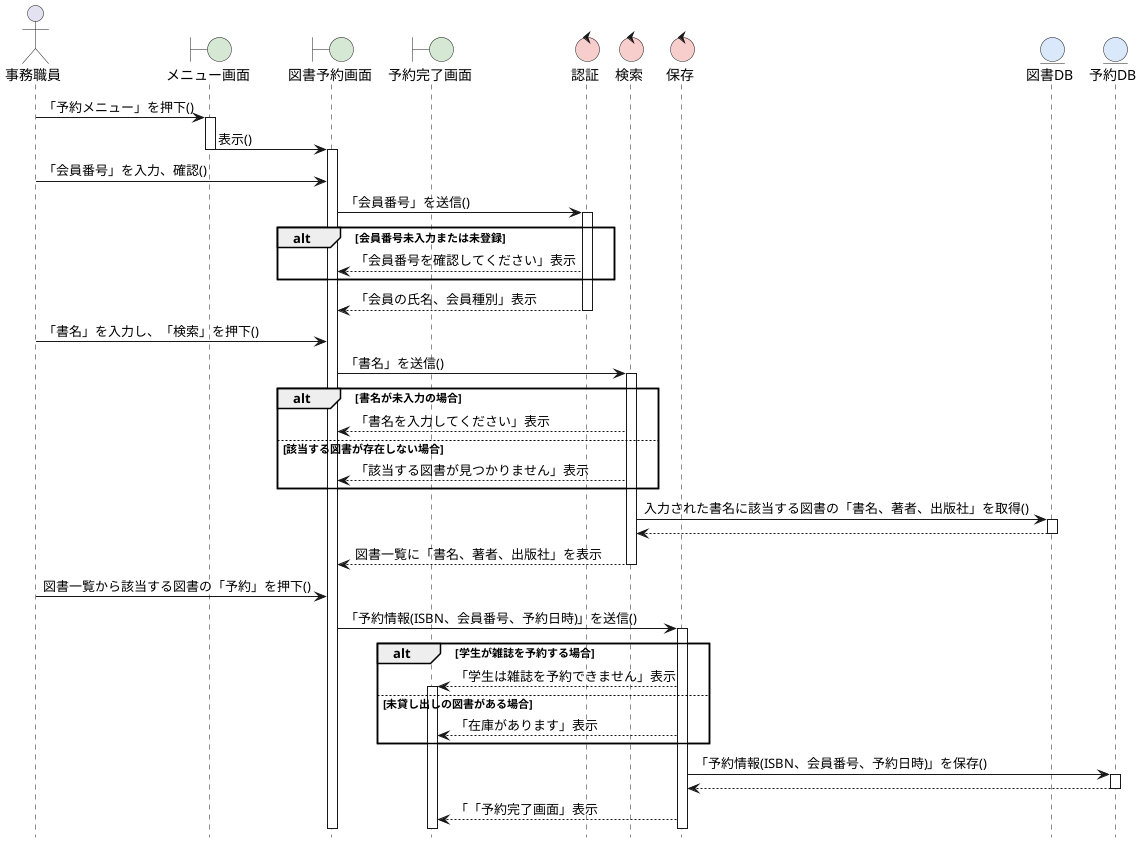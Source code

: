 @startuml
hide footbox
skinparam boundaryBackgroundColor #D5E8D4
skinparam controlBackgroundColor  #F8CECC
skinparam entityBackgroundColor   #DAE8FC

actor 事務職員 as user
boundary メニュー画面 as B1
boundary 図書予約画面 as B2
boundary 予約完了画面 as B3
control 認証 as C1
control 検索 as C2
control 保存 as C3
entity 図書DB as E1
entity 予約DB as E2

user -> B1: 「予約メニュー」を押下()
activate B1

B1 -> B2: 表示()
deactivate B1
activate B2
user -> B2: 「会員番号」を入力、確認()

B2 -> C1: 「会員番号」を送信()
activate C1

alt 会員番号未入力または未登録
    C1 --> B2: 「会員番号を確認してください」表示

end

C1 --> B2: 「会員の氏名、会員種別」表示
deactivate C1

user -> B2: 「書名」を入力し、「検索」を押下()
B2 -> C2: 「書名」を送信()
activate C2

alt 書名が未入力の場合
    C2 --> B2: 「書名を入力してください」表示

else 該当する図書が存在しない場合
    C2 --> B2: 「該当する図書が見つかりません」表示

end

C2 -> E1: 入力された書名に該当する図書の「書名、著者、出版社」を取得()
activate E1
E1 --> C2: 
deactivate E1
C2 --> B2:図書一覧に「書名、著者、出版社」を表示
deactivate C2

user -> B2: 図書一覧から該当する図書の「予約」を押下()
B2 -> C3: 「予約情報(ISBN、会員番号、予約日時)」を送信()
activate C3

alt 学生が雑誌を予約する場合
    C3 --> B3: 「学生は雑誌を予約できません」表示
    activate B3
else 未貸し出しの図書がある場合
    C3 --> B3: 「在庫があります」表示

end
C3 -> E2: 「予約情報(ISBN、会員番号、予約日時)」を保存()
activate E2
E2 --> C3: 
deactivate E2
C3 --> B3:「「予約完了画面」表示

@enduml